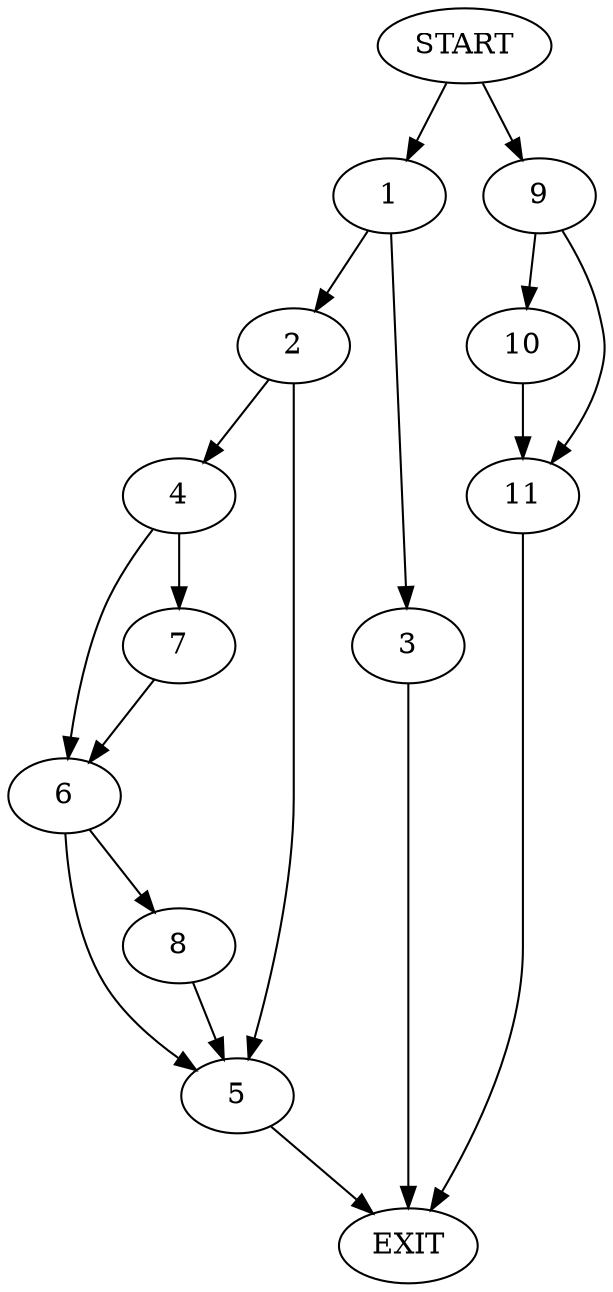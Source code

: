 digraph {
0 [label="START"]
12 [label="EXIT"]
0 -> 1
1 -> 2
1 -> 3
2 -> 4
2 -> 5
3 -> 12
4 -> 6
4 -> 7
5 -> 12
7 -> 6
6 -> 8
6 -> 5
8 -> 5
0 -> 9
9 -> 10
9 -> 11
10 -> 11
11 -> 12
}
